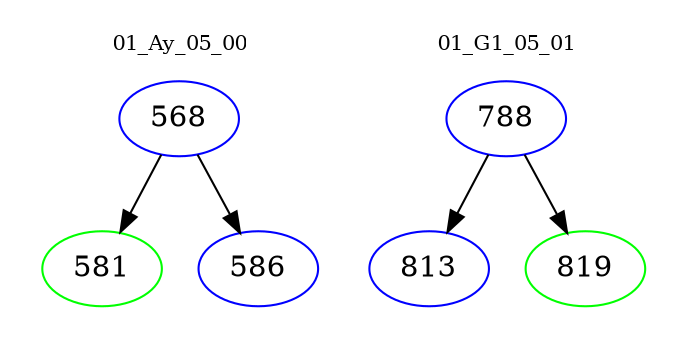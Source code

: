 digraph{
subgraph cluster_0 {
color = white
label = "01_Ay_05_00";
fontsize=10;
T0_568 [label="568", color="blue"]
T0_568 -> T0_581 [color="black"]
T0_581 [label="581", color="green"]
T0_568 -> T0_586 [color="black"]
T0_586 [label="586", color="blue"]
}
subgraph cluster_1 {
color = white
label = "01_G1_05_01";
fontsize=10;
T1_788 [label="788", color="blue"]
T1_788 -> T1_813 [color="black"]
T1_813 [label="813", color="blue"]
T1_788 -> T1_819 [color="black"]
T1_819 [label="819", color="green"]
}
}
